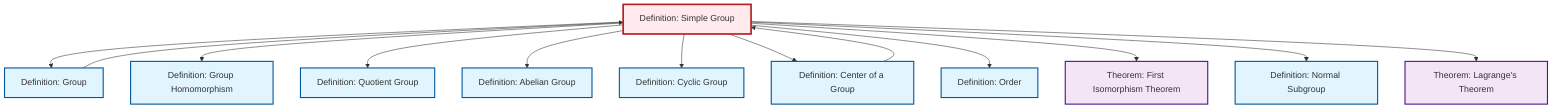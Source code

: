 graph TD
    classDef definition fill:#e1f5fe,stroke:#01579b,stroke-width:2px
    classDef theorem fill:#f3e5f5,stroke:#4a148c,stroke-width:2px
    classDef axiom fill:#fff3e0,stroke:#e65100,stroke-width:2px
    classDef example fill:#e8f5e9,stroke:#1b5e20,stroke-width:2px
    classDef current fill:#ffebee,stroke:#b71c1c,stroke-width:3px
    def-order["Definition: Order"]:::definition
    def-cyclic-group["Definition: Cyclic Group"]:::definition
    thm-first-isomorphism["Theorem: First Isomorphism Theorem"]:::theorem
    thm-lagrange["Theorem: Lagrange's Theorem"]:::theorem
    def-simple-group["Definition: Simple Group"]:::definition
    def-group["Definition: Group"]:::definition
    def-quotient-group["Definition: Quotient Group"]:::definition
    def-abelian-group["Definition: Abelian Group"]:::definition
    def-normal-subgroup["Definition: Normal Subgroup"]:::definition
    def-center-of-group["Definition: Center of a Group"]:::definition
    def-homomorphism["Definition: Group Homomorphism"]:::definition
    def-simple-group --> def-group
    def-simple-group --> def-homomorphism
    def-simple-group --> def-quotient-group
    def-simple-group --> def-abelian-group
    def-simple-group --> def-cyclic-group
    def-simple-group --> def-center-of-group
    def-simple-group --> def-order
    def-simple-group --> thm-first-isomorphism
    def-simple-group --> def-normal-subgroup
    def-center-of-group --> def-simple-group
    def-group --> def-simple-group
    def-simple-group --> thm-lagrange
    class def-simple-group current